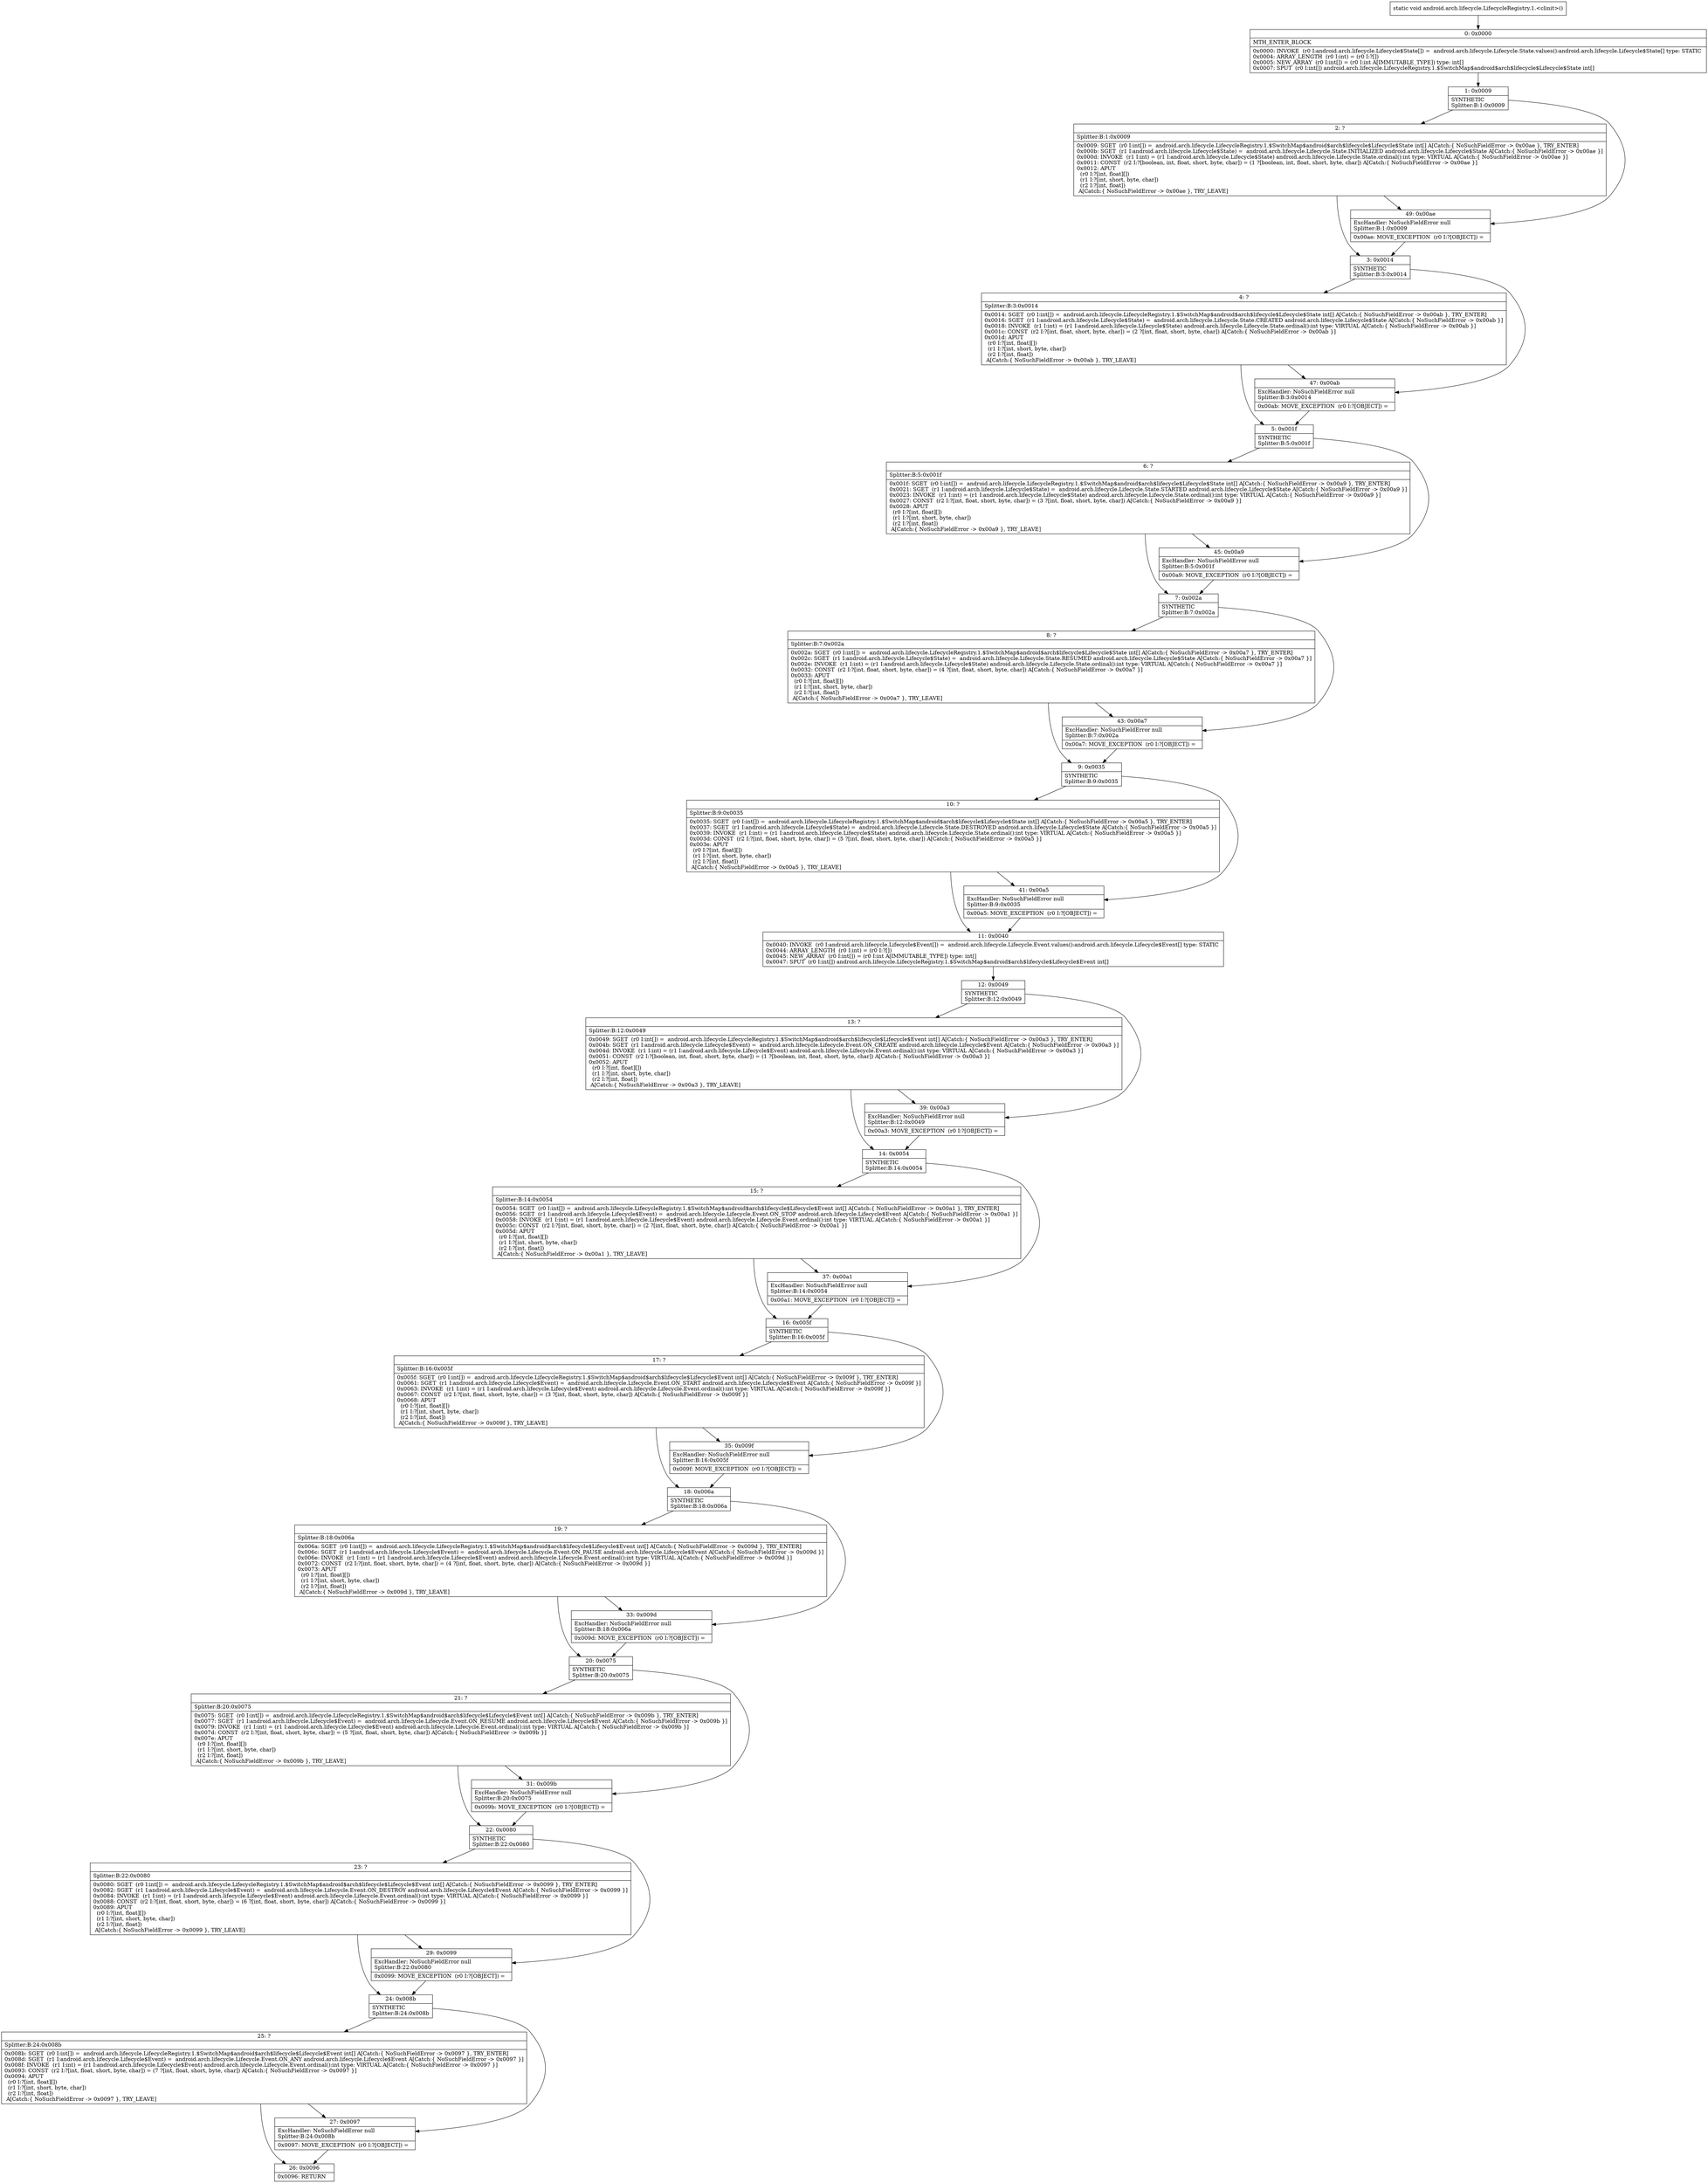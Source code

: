 digraph "CFG forandroid.arch.lifecycle.LifecycleRegistry.1.\<clinit\>()V" {
Node_0 [shape=record,label="{0\:\ 0x0000|MTH_ENTER_BLOCK\l|0x0000: INVOKE  (r0 I:android.arch.lifecycle.Lifecycle$State[]) =  android.arch.lifecycle.Lifecycle.State.values():android.arch.lifecycle.Lifecycle$State[] type: STATIC \l0x0004: ARRAY_LENGTH  (r0 I:int) = (r0 I:?[]) \l0x0005: NEW_ARRAY  (r0 I:int[]) = (r0 I:int A[IMMUTABLE_TYPE]) type: int[] \l0x0007: SPUT  (r0 I:int[]) android.arch.lifecycle.LifecycleRegistry.1.$SwitchMap$android$arch$lifecycle$Lifecycle$State int[] \l}"];
Node_1 [shape=record,label="{1\:\ 0x0009|SYNTHETIC\lSplitter:B:1:0x0009\l}"];
Node_2 [shape=record,label="{2\:\ ?|Splitter:B:1:0x0009\l|0x0009: SGET  (r0 I:int[]) =  android.arch.lifecycle.LifecycleRegistry.1.$SwitchMap$android$arch$lifecycle$Lifecycle$State int[] A[Catch:\{ NoSuchFieldError \-\> 0x00ae \}, TRY_ENTER]\l0x000b: SGET  (r1 I:android.arch.lifecycle.Lifecycle$State) =  android.arch.lifecycle.Lifecycle.State.INITIALIZED android.arch.lifecycle.Lifecycle$State A[Catch:\{ NoSuchFieldError \-\> 0x00ae \}]\l0x000d: INVOKE  (r1 I:int) = (r1 I:android.arch.lifecycle.Lifecycle$State) android.arch.lifecycle.Lifecycle.State.ordinal():int type: VIRTUAL A[Catch:\{ NoSuchFieldError \-\> 0x00ae \}]\l0x0011: CONST  (r2 I:?[boolean, int, float, short, byte, char]) = (1 ?[boolean, int, float, short, byte, char]) A[Catch:\{ NoSuchFieldError \-\> 0x00ae \}]\l0x0012: APUT  \l  (r0 I:?[int, float][])\l  (r1 I:?[int, short, byte, char])\l  (r2 I:?[int, float])\l A[Catch:\{ NoSuchFieldError \-\> 0x00ae \}, TRY_LEAVE]\l}"];
Node_3 [shape=record,label="{3\:\ 0x0014|SYNTHETIC\lSplitter:B:3:0x0014\l}"];
Node_4 [shape=record,label="{4\:\ ?|Splitter:B:3:0x0014\l|0x0014: SGET  (r0 I:int[]) =  android.arch.lifecycle.LifecycleRegistry.1.$SwitchMap$android$arch$lifecycle$Lifecycle$State int[] A[Catch:\{ NoSuchFieldError \-\> 0x00ab \}, TRY_ENTER]\l0x0016: SGET  (r1 I:android.arch.lifecycle.Lifecycle$State) =  android.arch.lifecycle.Lifecycle.State.CREATED android.arch.lifecycle.Lifecycle$State A[Catch:\{ NoSuchFieldError \-\> 0x00ab \}]\l0x0018: INVOKE  (r1 I:int) = (r1 I:android.arch.lifecycle.Lifecycle$State) android.arch.lifecycle.Lifecycle.State.ordinal():int type: VIRTUAL A[Catch:\{ NoSuchFieldError \-\> 0x00ab \}]\l0x001c: CONST  (r2 I:?[int, float, short, byte, char]) = (2 ?[int, float, short, byte, char]) A[Catch:\{ NoSuchFieldError \-\> 0x00ab \}]\l0x001d: APUT  \l  (r0 I:?[int, float][])\l  (r1 I:?[int, short, byte, char])\l  (r2 I:?[int, float])\l A[Catch:\{ NoSuchFieldError \-\> 0x00ab \}, TRY_LEAVE]\l}"];
Node_5 [shape=record,label="{5\:\ 0x001f|SYNTHETIC\lSplitter:B:5:0x001f\l}"];
Node_6 [shape=record,label="{6\:\ ?|Splitter:B:5:0x001f\l|0x001f: SGET  (r0 I:int[]) =  android.arch.lifecycle.LifecycleRegistry.1.$SwitchMap$android$arch$lifecycle$Lifecycle$State int[] A[Catch:\{ NoSuchFieldError \-\> 0x00a9 \}, TRY_ENTER]\l0x0021: SGET  (r1 I:android.arch.lifecycle.Lifecycle$State) =  android.arch.lifecycle.Lifecycle.State.STARTED android.arch.lifecycle.Lifecycle$State A[Catch:\{ NoSuchFieldError \-\> 0x00a9 \}]\l0x0023: INVOKE  (r1 I:int) = (r1 I:android.arch.lifecycle.Lifecycle$State) android.arch.lifecycle.Lifecycle.State.ordinal():int type: VIRTUAL A[Catch:\{ NoSuchFieldError \-\> 0x00a9 \}]\l0x0027: CONST  (r2 I:?[int, float, short, byte, char]) = (3 ?[int, float, short, byte, char]) A[Catch:\{ NoSuchFieldError \-\> 0x00a9 \}]\l0x0028: APUT  \l  (r0 I:?[int, float][])\l  (r1 I:?[int, short, byte, char])\l  (r2 I:?[int, float])\l A[Catch:\{ NoSuchFieldError \-\> 0x00a9 \}, TRY_LEAVE]\l}"];
Node_7 [shape=record,label="{7\:\ 0x002a|SYNTHETIC\lSplitter:B:7:0x002a\l}"];
Node_8 [shape=record,label="{8\:\ ?|Splitter:B:7:0x002a\l|0x002a: SGET  (r0 I:int[]) =  android.arch.lifecycle.LifecycleRegistry.1.$SwitchMap$android$arch$lifecycle$Lifecycle$State int[] A[Catch:\{ NoSuchFieldError \-\> 0x00a7 \}, TRY_ENTER]\l0x002c: SGET  (r1 I:android.arch.lifecycle.Lifecycle$State) =  android.arch.lifecycle.Lifecycle.State.RESUMED android.arch.lifecycle.Lifecycle$State A[Catch:\{ NoSuchFieldError \-\> 0x00a7 \}]\l0x002e: INVOKE  (r1 I:int) = (r1 I:android.arch.lifecycle.Lifecycle$State) android.arch.lifecycle.Lifecycle.State.ordinal():int type: VIRTUAL A[Catch:\{ NoSuchFieldError \-\> 0x00a7 \}]\l0x0032: CONST  (r2 I:?[int, float, short, byte, char]) = (4 ?[int, float, short, byte, char]) A[Catch:\{ NoSuchFieldError \-\> 0x00a7 \}]\l0x0033: APUT  \l  (r0 I:?[int, float][])\l  (r1 I:?[int, short, byte, char])\l  (r2 I:?[int, float])\l A[Catch:\{ NoSuchFieldError \-\> 0x00a7 \}, TRY_LEAVE]\l}"];
Node_9 [shape=record,label="{9\:\ 0x0035|SYNTHETIC\lSplitter:B:9:0x0035\l}"];
Node_10 [shape=record,label="{10\:\ ?|Splitter:B:9:0x0035\l|0x0035: SGET  (r0 I:int[]) =  android.arch.lifecycle.LifecycleRegistry.1.$SwitchMap$android$arch$lifecycle$Lifecycle$State int[] A[Catch:\{ NoSuchFieldError \-\> 0x00a5 \}, TRY_ENTER]\l0x0037: SGET  (r1 I:android.arch.lifecycle.Lifecycle$State) =  android.arch.lifecycle.Lifecycle.State.DESTROYED android.arch.lifecycle.Lifecycle$State A[Catch:\{ NoSuchFieldError \-\> 0x00a5 \}]\l0x0039: INVOKE  (r1 I:int) = (r1 I:android.arch.lifecycle.Lifecycle$State) android.arch.lifecycle.Lifecycle.State.ordinal():int type: VIRTUAL A[Catch:\{ NoSuchFieldError \-\> 0x00a5 \}]\l0x003d: CONST  (r2 I:?[int, float, short, byte, char]) = (5 ?[int, float, short, byte, char]) A[Catch:\{ NoSuchFieldError \-\> 0x00a5 \}]\l0x003e: APUT  \l  (r0 I:?[int, float][])\l  (r1 I:?[int, short, byte, char])\l  (r2 I:?[int, float])\l A[Catch:\{ NoSuchFieldError \-\> 0x00a5 \}, TRY_LEAVE]\l}"];
Node_11 [shape=record,label="{11\:\ 0x0040|0x0040: INVOKE  (r0 I:android.arch.lifecycle.Lifecycle$Event[]) =  android.arch.lifecycle.Lifecycle.Event.values():android.arch.lifecycle.Lifecycle$Event[] type: STATIC \l0x0044: ARRAY_LENGTH  (r0 I:int) = (r0 I:?[]) \l0x0045: NEW_ARRAY  (r0 I:int[]) = (r0 I:int A[IMMUTABLE_TYPE]) type: int[] \l0x0047: SPUT  (r0 I:int[]) android.arch.lifecycle.LifecycleRegistry.1.$SwitchMap$android$arch$lifecycle$Lifecycle$Event int[] \l}"];
Node_12 [shape=record,label="{12\:\ 0x0049|SYNTHETIC\lSplitter:B:12:0x0049\l}"];
Node_13 [shape=record,label="{13\:\ ?|Splitter:B:12:0x0049\l|0x0049: SGET  (r0 I:int[]) =  android.arch.lifecycle.LifecycleRegistry.1.$SwitchMap$android$arch$lifecycle$Lifecycle$Event int[] A[Catch:\{ NoSuchFieldError \-\> 0x00a3 \}, TRY_ENTER]\l0x004b: SGET  (r1 I:android.arch.lifecycle.Lifecycle$Event) =  android.arch.lifecycle.Lifecycle.Event.ON_CREATE android.arch.lifecycle.Lifecycle$Event A[Catch:\{ NoSuchFieldError \-\> 0x00a3 \}]\l0x004d: INVOKE  (r1 I:int) = (r1 I:android.arch.lifecycle.Lifecycle$Event) android.arch.lifecycle.Lifecycle.Event.ordinal():int type: VIRTUAL A[Catch:\{ NoSuchFieldError \-\> 0x00a3 \}]\l0x0051: CONST  (r2 I:?[boolean, int, float, short, byte, char]) = (1 ?[boolean, int, float, short, byte, char]) A[Catch:\{ NoSuchFieldError \-\> 0x00a3 \}]\l0x0052: APUT  \l  (r0 I:?[int, float][])\l  (r1 I:?[int, short, byte, char])\l  (r2 I:?[int, float])\l A[Catch:\{ NoSuchFieldError \-\> 0x00a3 \}, TRY_LEAVE]\l}"];
Node_14 [shape=record,label="{14\:\ 0x0054|SYNTHETIC\lSplitter:B:14:0x0054\l}"];
Node_15 [shape=record,label="{15\:\ ?|Splitter:B:14:0x0054\l|0x0054: SGET  (r0 I:int[]) =  android.arch.lifecycle.LifecycleRegistry.1.$SwitchMap$android$arch$lifecycle$Lifecycle$Event int[] A[Catch:\{ NoSuchFieldError \-\> 0x00a1 \}, TRY_ENTER]\l0x0056: SGET  (r1 I:android.arch.lifecycle.Lifecycle$Event) =  android.arch.lifecycle.Lifecycle.Event.ON_STOP android.arch.lifecycle.Lifecycle$Event A[Catch:\{ NoSuchFieldError \-\> 0x00a1 \}]\l0x0058: INVOKE  (r1 I:int) = (r1 I:android.arch.lifecycle.Lifecycle$Event) android.arch.lifecycle.Lifecycle.Event.ordinal():int type: VIRTUAL A[Catch:\{ NoSuchFieldError \-\> 0x00a1 \}]\l0x005c: CONST  (r2 I:?[int, float, short, byte, char]) = (2 ?[int, float, short, byte, char]) A[Catch:\{ NoSuchFieldError \-\> 0x00a1 \}]\l0x005d: APUT  \l  (r0 I:?[int, float][])\l  (r1 I:?[int, short, byte, char])\l  (r2 I:?[int, float])\l A[Catch:\{ NoSuchFieldError \-\> 0x00a1 \}, TRY_LEAVE]\l}"];
Node_16 [shape=record,label="{16\:\ 0x005f|SYNTHETIC\lSplitter:B:16:0x005f\l}"];
Node_17 [shape=record,label="{17\:\ ?|Splitter:B:16:0x005f\l|0x005f: SGET  (r0 I:int[]) =  android.arch.lifecycle.LifecycleRegistry.1.$SwitchMap$android$arch$lifecycle$Lifecycle$Event int[] A[Catch:\{ NoSuchFieldError \-\> 0x009f \}, TRY_ENTER]\l0x0061: SGET  (r1 I:android.arch.lifecycle.Lifecycle$Event) =  android.arch.lifecycle.Lifecycle.Event.ON_START android.arch.lifecycle.Lifecycle$Event A[Catch:\{ NoSuchFieldError \-\> 0x009f \}]\l0x0063: INVOKE  (r1 I:int) = (r1 I:android.arch.lifecycle.Lifecycle$Event) android.arch.lifecycle.Lifecycle.Event.ordinal():int type: VIRTUAL A[Catch:\{ NoSuchFieldError \-\> 0x009f \}]\l0x0067: CONST  (r2 I:?[int, float, short, byte, char]) = (3 ?[int, float, short, byte, char]) A[Catch:\{ NoSuchFieldError \-\> 0x009f \}]\l0x0068: APUT  \l  (r0 I:?[int, float][])\l  (r1 I:?[int, short, byte, char])\l  (r2 I:?[int, float])\l A[Catch:\{ NoSuchFieldError \-\> 0x009f \}, TRY_LEAVE]\l}"];
Node_18 [shape=record,label="{18\:\ 0x006a|SYNTHETIC\lSplitter:B:18:0x006a\l}"];
Node_19 [shape=record,label="{19\:\ ?|Splitter:B:18:0x006a\l|0x006a: SGET  (r0 I:int[]) =  android.arch.lifecycle.LifecycleRegistry.1.$SwitchMap$android$arch$lifecycle$Lifecycle$Event int[] A[Catch:\{ NoSuchFieldError \-\> 0x009d \}, TRY_ENTER]\l0x006c: SGET  (r1 I:android.arch.lifecycle.Lifecycle$Event) =  android.arch.lifecycle.Lifecycle.Event.ON_PAUSE android.arch.lifecycle.Lifecycle$Event A[Catch:\{ NoSuchFieldError \-\> 0x009d \}]\l0x006e: INVOKE  (r1 I:int) = (r1 I:android.arch.lifecycle.Lifecycle$Event) android.arch.lifecycle.Lifecycle.Event.ordinal():int type: VIRTUAL A[Catch:\{ NoSuchFieldError \-\> 0x009d \}]\l0x0072: CONST  (r2 I:?[int, float, short, byte, char]) = (4 ?[int, float, short, byte, char]) A[Catch:\{ NoSuchFieldError \-\> 0x009d \}]\l0x0073: APUT  \l  (r0 I:?[int, float][])\l  (r1 I:?[int, short, byte, char])\l  (r2 I:?[int, float])\l A[Catch:\{ NoSuchFieldError \-\> 0x009d \}, TRY_LEAVE]\l}"];
Node_20 [shape=record,label="{20\:\ 0x0075|SYNTHETIC\lSplitter:B:20:0x0075\l}"];
Node_21 [shape=record,label="{21\:\ ?|Splitter:B:20:0x0075\l|0x0075: SGET  (r0 I:int[]) =  android.arch.lifecycle.LifecycleRegistry.1.$SwitchMap$android$arch$lifecycle$Lifecycle$Event int[] A[Catch:\{ NoSuchFieldError \-\> 0x009b \}, TRY_ENTER]\l0x0077: SGET  (r1 I:android.arch.lifecycle.Lifecycle$Event) =  android.arch.lifecycle.Lifecycle.Event.ON_RESUME android.arch.lifecycle.Lifecycle$Event A[Catch:\{ NoSuchFieldError \-\> 0x009b \}]\l0x0079: INVOKE  (r1 I:int) = (r1 I:android.arch.lifecycle.Lifecycle$Event) android.arch.lifecycle.Lifecycle.Event.ordinal():int type: VIRTUAL A[Catch:\{ NoSuchFieldError \-\> 0x009b \}]\l0x007d: CONST  (r2 I:?[int, float, short, byte, char]) = (5 ?[int, float, short, byte, char]) A[Catch:\{ NoSuchFieldError \-\> 0x009b \}]\l0x007e: APUT  \l  (r0 I:?[int, float][])\l  (r1 I:?[int, short, byte, char])\l  (r2 I:?[int, float])\l A[Catch:\{ NoSuchFieldError \-\> 0x009b \}, TRY_LEAVE]\l}"];
Node_22 [shape=record,label="{22\:\ 0x0080|SYNTHETIC\lSplitter:B:22:0x0080\l}"];
Node_23 [shape=record,label="{23\:\ ?|Splitter:B:22:0x0080\l|0x0080: SGET  (r0 I:int[]) =  android.arch.lifecycle.LifecycleRegistry.1.$SwitchMap$android$arch$lifecycle$Lifecycle$Event int[] A[Catch:\{ NoSuchFieldError \-\> 0x0099 \}, TRY_ENTER]\l0x0082: SGET  (r1 I:android.arch.lifecycle.Lifecycle$Event) =  android.arch.lifecycle.Lifecycle.Event.ON_DESTROY android.arch.lifecycle.Lifecycle$Event A[Catch:\{ NoSuchFieldError \-\> 0x0099 \}]\l0x0084: INVOKE  (r1 I:int) = (r1 I:android.arch.lifecycle.Lifecycle$Event) android.arch.lifecycle.Lifecycle.Event.ordinal():int type: VIRTUAL A[Catch:\{ NoSuchFieldError \-\> 0x0099 \}]\l0x0088: CONST  (r2 I:?[int, float, short, byte, char]) = (6 ?[int, float, short, byte, char]) A[Catch:\{ NoSuchFieldError \-\> 0x0099 \}]\l0x0089: APUT  \l  (r0 I:?[int, float][])\l  (r1 I:?[int, short, byte, char])\l  (r2 I:?[int, float])\l A[Catch:\{ NoSuchFieldError \-\> 0x0099 \}, TRY_LEAVE]\l}"];
Node_24 [shape=record,label="{24\:\ 0x008b|SYNTHETIC\lSplitter:B:24:0x008b\l}"];
Node_25 [shape=record,label="{25\:\ ?|Splitter:B:24:0x008b\l|0x008b: SGET  (r0 I:int[]) =  android.arch.lifecycle.LifecycleRegistry.1.$SwitchMap$android$arch$lifecycle$Lifecycle$Event int[] A[Catch:\{ NoSuchFieldError \-\> 0x0097 \}, TRY_ENTER]\l0x008d: SGET  (r1 I:android.arch.lifecycle.Lifecycle$Event) =  android.arch.lifecycle.Lifecycle.Event.ON_ANY android.arch.lifecycle.Lifecycle$Event A[Catch:\{ NoSuchFieldError \-\> 0x0097 \}]\l0x008f: INVOKE  (r1 I:int) = (r1 I:android.arch.lifecycle.Lifecycle$Event) android.arch.lifecycle.Lifecycle.Event.ordinal():int type: VIRTUAL A[Catch:\{ NoSuchFieldError \-\> 0x0097 \}]\l0x0093: CONST  (r2 I:?[int, float, short, byte, char]) = (7 ?[int, float, short, byte, char]) A[Catch:\{ NoSuchFieldError \-\> 0x0097 \}]\l0x0094: APUT  \l  (r0 I:?[int, float][])\l  (r1 I:?[int, short, byte, char])\l  (r2 I:?[int, float])\l A[Catch:\{ NoSuchFieldError \-\> 0x0097 \}, TRY_LEAVE]\l}"];
Node_26 [shape=record,label="{26\:\ 0x0096|0x0096: RETURN   \l}"];
Node_27 [shape=record,label="{27\:\ 0x0097|ExcHandler: NoSuchFieldError null\lSplitter:B:24:0x008b\l|0x0097: MOVE_EXCEPTION  (r0 I:?[OBJECT]) =  \l}"];
Node_29 [shape=record,label="{29\:\ 0x0099|ExcHandler: NoSuchFieldError null\lSplitter:B:22:0x0080\l|0x0099: MOVE_EXCEPTION  (r0 I:?[OBJECT]) =  \l}"];
Node_31 [shape=record,label="{31\:\ 0x009b|ExcHandler: NoSuchFieldError null\lSplitter:B:20:0x0075\l|0x009b: MOVE_EXCEPTION  (r0 I:?[OBJECT]) =  \l}"];
Node_33 [shape=record,label="{33\:\ 0x009d|ExcHandler: NoSuchFieldError null\lSplitter:B:18:0x006a\l|0x009d: MOVE_EXCEPTION  (r0 I:?[OBJECT]) =  \l}"];
Node_35 [shape=record,label="{35\:\ 0x009f|ExcHandler: NoSuchFieldError null\lSplitter:B:16:0x005f\l|0x009f: MOVE_EXCEPTION  (r0 I:?[OBJECT]) =  \l}"];
Node_37 [shape=record,label="{37\:\ 0x00a1|ExcHandler: NoSuchFieldError null\lSplitter:B:14:0x0054\l|0x00a1: MOVE_EXCEPTION  (r0 I:?[OBJECT]) =  \l}"];
Node_39 [shape=record,label="{39\:\ 0x00a3|ExcHandler: NoSuchFieldError null\lSplitter:B:12:0x0049\l|0x00a3: MOVE_EXCEPTION  (r0 I:?[OBJECT]) =  \l}"];
Node_41 [shape=record,label="{41\:\ 0x00a5|ExcHandler: NoSuchFieldError null\lSplitter:B:9:0x0035\l|0x00a5: MOVE_EXCEPTION  (r0 I:?[OBJECT]) =  \l}"];
Node_43 [shape=record,label="{43\:\ 0x00a7|ExcHandler: NoSuchFieldError null\lSplitter:B:7:0x002a\l|0x00a7: MOVE_EXCEPTION  (r0 I:?[OBJECT]) =  \l}"];
Node_45 [shape=record,label="{45\:\ 0x00a9|ExcHandler: NoSuchFieldError null\lSplitter:B:5:0x001f\l|0x00a9: MOVE_EXCEPTION  (r0 I:?[OBJECT]) =  \l}"];
Node_47 [shape=record,label="{47\:\ 0x00ab|ExcHandler: NoSuchFieldError null\lSplitter:B:3:0x0014\l|0x00ab: MOVE_EXCEPTION  (r0 I:?[OBJECT]) =  \l}"];
Node_49 [shape=record,label="{49\:\ 0x00ae|ExcHandler: NoSuchFieldError null\lSplitter:B:1:0x0009\l|0x00ae: MOVE_EXCEPTION  (r0 I:?[OBJECT]) =  \l}"];
MethodNode[shape=record,label="{static void android.arch.lifecycle.LifecycleRegistry.1.\<clinit\>() }"];
MethodNode -> Node_0;
Node_0 -> Node_1;
Node_1 -> Node_2;
Node_1 -> Node_49;
Node_2 -> Node_3;
Node_2 -> Node_49;
Node_3 -> Node_4;
Node_3 -> Node_47;
Node_4 -> Node_5;
Node_4 -> Node_47;
Node_5 -> Node_6;
Node_5 -> Node_45;
Node_6 -> Node_7;
Node_6 -> Node_45;
Node_7 -> Node_8;
Node_7 -> Node_43;
Node_8 -> Node_9;
Node_8 -> Node_43;
Node_9 -> Node_10;
Node_9 -> Node_41;
Node_10 -> Node_11;
Node_10 -> Node_41;
Node_11 -> Node_12;
Node_12 -> Node_13;
Node_12 -> Node_39;
Node_13 -> Node_14;
Node_13 -> Node_39;
Node_14 -> Node_15;
Node_14 -> Node_37;
Node_15 -> Node_16;
Node_15 -> Node_37;
Node_16 -> Node_17;
Node_16 -> Node_35;
Node_17 -> Node_18;
Node_17 -> Node_35;
Node_18 -> Node_19;
Node_18 -> Node_33;
Node_19 -> Node_20;
Node_19 -> Node_33;
Node_20 -> Node_21;
Node_20 -> Node_31;
Node_21 -> Node_22;
Node_21 -> Node_31;
Node_22 -> Node_23;
Node_22 -> Node_29;
Node_23 -> Node_24;
Node_23 -> Node_29;
Node_24 -> Node_25;
Node_24 -> Node_27;
Node_25 -> Node_26;
Node_25 -> Node_27;
Node_27 -> Node_26;
Node_29 -> Node_24;
Node_31 -> Node_22;
Node_33 -> Node_20;
Node_35 -> Node_18;
Node_37 -> Node_16;
Node_39 -> Node_14;
Node_41 -> Node_11;
Node_43 -> Node_9;
Node_45 -> Node_7;
Node_47 -> Node_5;
Node_49 -> Node_3;
}

